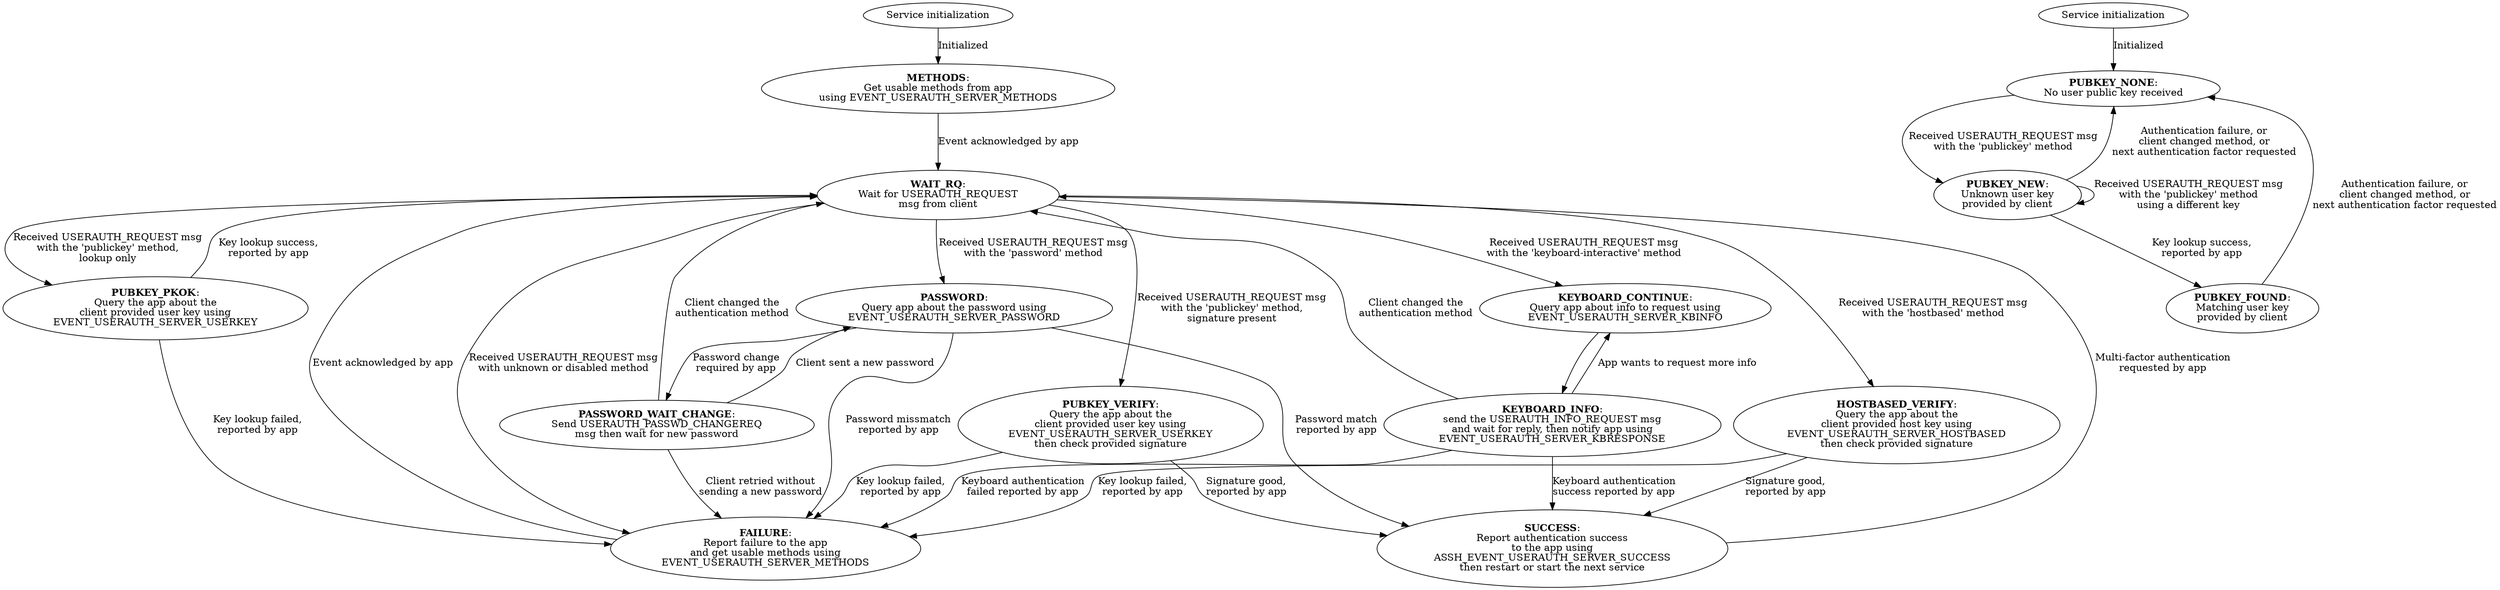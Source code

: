 digraph {
#   ->  [label=""];

  ASSH_init [label=<Service initialization>];

  ASSH_init -> ASSH_USERAUTH_ST_METHODS [label=<Initialized>];

  ASSH_USERAUTH_ST_METHODS [label=<<b>METHODS</b>:<br/>Get usable methods from app<br/>using EVENT_USERAUTH_SERVER_METHODS>];

  ASSH_USERAUTH_ST_METHODS -> ASSH_USERAUTH_ST_WAIT_RQ [label=<Event acknowledged by app>];

  ASSH_USERAUTH_ST_FAILURE [label=<<b>FAILURE</b>:<br/>Report failure to the app<br/>and get usable methods using<br/>EVENT_USERAUTH_SERVER_METHODS>];

  ASSH_USERAUTH_ST_FAILURE -> ASSH_USERAUTH_ST_WAIT_RQ [label=<Event acknowledged by app>];

  ASSH_USERAUTH_ST_WAIT_RQ [label=<<b>WAIT_RQ</b>:<br/>Wait for USERAUTH_REQUEST<br/>msg from client>];

  ASSH_USERAUTH_ST_WAIT_RQ -> ASSH_USERAUTH_ST_PASSWORD [label=<Received USERAUTH_REQUEST msg<br/>with the 'password' method>];
  ASSH_USERAUTH_ST_WAIT_RQ -> ASSH_USERAUTH_ST_PUBKEY_PKOK [label=<Received USERAUTH_REQUEST msg<br/>with the 'publickey' method,<br/>lookup only>];
  ASSH_USERAUTH_ST_WAIT_RQ -> ASSH_USERAUTH_ST_PUBKEY_VERIFY [label=<Received USERAUTH_REQUEST msg<br/>with the 'publickey' method,<br/>signature present>];
  ASSH_USERAUTH_ST_WAIT_RQ -> ASSH_USERAUTH_ST_HOSTBASED_VERIFY [label=<Received USERAUTH_REQUEST msg<br/>with the 'hostbased' method>];
  ASSH_USERAUTH_ST_WAIT_RQ -> ASSH_USERAUTH_ST_KEYBOARD_CONTINUE [label=<Received USERAUTH_REQUEST msg<br/>with the 'keyboard-interactive' method>];
  ASSH_USERAUTH_ST_WAIT_RQ -> ASSH_USERAUTH_ST_FAILURE [label=<Received USERAUTH_REQUEST msg<br/>with unknown or disabled method>];

  ASSH_USERAUTH_ST_PASSWORD [label=<<b>PASSWORD</b>:<br/>Query app about the password using<br/>EVENT_USERAUTH_SERVER_PASSWORD>];

  ASSH_USERAUTH_ST_PASSWORD -> ASSH_USERAUTH_ST_SUCCESS [label=<Password match<br/>reported by app>];
  ASSH_USERAUTH_ST_PASSWORD -> ASSH_USERAUTH_ST_FAILURE [label=<Password missmatch<br/>reported by app>];
  ASSH_USERAUTH_ST_PASSWORD -> ASSH_USERAUTH_ST_PASSWORD_WAIT_CHANGE [label=<Password change<br/>required by app>];

  ASSH_USERAUTH_ST_PASSWORD_WAIT_CHANGE [label=<<b>PASSWORD_WAIT_CHANGE</b>:<br/>Send USERAUTH_PASSWD_CHANGEREQ<br/>msg then wait for new password>];

  ASSH_USERAUTH_ST_PASSWORD_WAIT_CHANGE -> ASSH_USERAUTH_ST_PASSWORD [label=<Client sent a new password>];
  ASSH_USERAUTH_ST_PASSWORD_WAIT_CHANGE -> ASSH_USERAUTH_ST_FAILURE [label=<Client retried without<br/>sending a new password>];
  ASSH_USERAUTH_ST_PASSWORD_WAIT_CHANGE -> ASSH_USERAUTH_ST_WAIT_RQ [label=<Client changed the<br/>authentication method>];

  ASSH_USERAUTH_ST_PUBKEY_PKOK [label=<<b>PUBKEY_PKOK</b>:<br/>Query the app about the<br/>client provided user key using<br/>EVENT_USERAUTH_SERVER_USERKEY>];

  ASSH_USERAUTH_ST_PUBKEY_PKOK -> ASSH_USERAUTH_ST_WAIT_RQ [label=<Key lookup success,<br/>reported by app>];
  ASSH_USERAUTH_ST_PUBKEY_PKOK -> ASSH_USERAUTH_ST_FAILURE [label=<Key lookup failed,<br/>reported by app>];

  ASSH_USERAUTH_ST_PUBKEY_VERIFY [label=<<b>PUBKEY_VERIFY</b>:<br/>Query the app about the<br/>client provided user key using<br/>EVENT_USERAUTH_SERVER_USERKEY<br/>then check provided signature>];

  ASSH_USERAUTH_ST_PUBKEY_VERIFY -> ASSH_USERAUTH_ST_SUCCESS [label=<Signature good,<br/>reported by app>];
  ASSH_USERAUTH_ST_PUBKEY_VERIFY -> ASSH_USERAUTH_ST_FAILURE [label=<Key lookup failed,<br/>reported by app>];

  ASSH_USERAUTH_ST_HOSTBASED_VERIFY [label=<<b>HOSTBASED_VERIFY</b>:<br/>Query the app about the<br/>client provided host key using<br/>EVENT_USERAUTH_SERVER_HOSTBASED<br/>then check provided signature>];

  ASSH_USERAUTH_ST_HOSTBASED_VERIFY -> ASSH_USERAUTH_ST_SUCCESS [label=<Signature good,<br/>reported by app>];
  ASSH_USERAUTH_ST_HOSTBASED_VERIFY -> ASSH_USERAUTH_ST_FAILURE [label=<Key lookup failed,<br/>reported by app>];

  ASSH_USERAUTH_ST_KEYBOARD_INFO [label=<<b>KEYBOARD_INFO</b>:<br/>send the USERAUTH_INFO_REQUEST msg<br/>and wait for reply, then notify app using<br/>EVENT_USERAUTH_SERVER_KBRESPONSE>];

  ASSH_USERAUTH_ST_KEYBOARD_INFO -> ASSH_USERAUTH_ST_WAIT_RQ [label=<Client changed the<br/>authentication method>];
  ASSH_USERAUTH_ST_KEYBOARD_INFO -> ASSH_USERAUTH_ST_SUCCESS [label=<Keyboard authentication<br/>success reported by app>];
  ASSH_USERAUTH_ST_KEYBOARD_INFO -> ASSH_USERAUTH_ST_FAILURE [label=<Keyboard authentication<br/>failed reported by app>];
  ASSH_USERAUTH_ST_KEYBOARD_INFO -> ASSH_USERAUTH_ST_KEYBOARD_CONTINUE [label=<App wants to request more info>];

  ASSH_USERAUTH_ST_KEYBOARD_CONTINUE [label=<<b>KEYBOARD_CONTINUE</b>:<br/>Query app about info to request using<br/>EVENT_USERAUTH_SERVER_KBINFO>];

  ASSH_USERAUTH_ST_KEYBOARD_CONTINUE -> ASSH_USERAUTH_ST_KEYBOARD_INFO;

  ASSH_USERAUTH_ST_SUCCESS [label=<<b>SUCCESS</b>:<br/>Report authentication success<br/>to the app using<br/>ASSH_EVENT_USERAUTH_SERVER_SUCCESS<br/>then restart or start the next service>];

  ASSH_USERAUTH_ST_SUCCESS -> ASSH_USERAUTH_ST_WAIT_RQ [label=<Multi-factor authentication<br/>requested by app>];

  ASSH_init2 [label=<Service initialization>];

  ASSH_init2 -> ASSH_USERAUTH_PUBKEY_NONE [label=<Initialized>];

  ASSH_USERAUTH_PUBKEY_NONE [label=<<b>PUBKEY_NONE</b>:<br/>No user public key received>];

  ASSH_USERAUTH_PUBKEY_NONE -> ASSH_USERAUTH_PUBKEY_NEW [label=<Received USERAUTH_REQUEST msg<br/>with the 'publickey' method>];

  ASSH_USERAUTH_PUBKEY_NEW [label=<<b>PUBKEY_NEW</b>:<br/>Unknown user key<br/>provided by client>];

  ASSH_USERAUTH_PUBKEY_NEW -> ASSH_USERAUTH_PUBKEY_NEW [label=<Received USERAUTH_REQUEST msg<br/>with the 'publickey' method<br/>using a different key>];
  ASSH_USERAUTH_PUBKEY_NEW -> ASSH_USERAUTH_PUBKEY_NONE [label=<Authentication failure, or<br/>client changed method, or<br/>next authentication factor requested>];
  ASSH_USERAUTH_PUBKEY_NEW -> ASSH_USERAUTH_PUBKEY_FOUND [label=<Key lookup success,<br/>reported by app>];

  ASSH_USERAUTH_PUBKEY_FOUND [label=<<b>PUBKEY_FOUND</b>:<br/>Matching user key<br/>provided by client>];

  ASSH_USERAUTH_PUBKEY_FOUND -> ASSH_USERAUTH_PUBKEY_NONE [label=<Authentication failure, or<br/>client changed method, or<br/>next authentication factor requested>];
}
